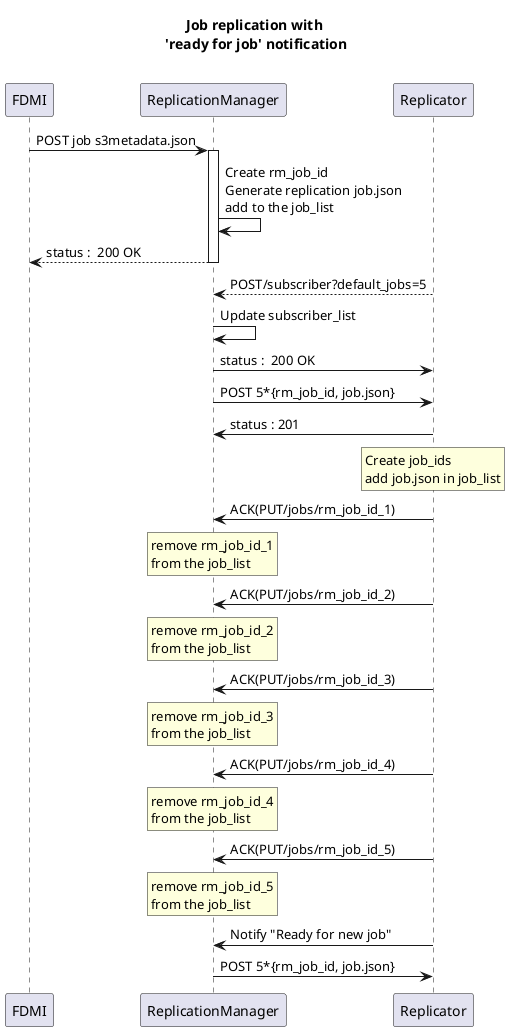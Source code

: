 @startuml

title Job replication with\n 'ready for job' notification\n

FDMI -> ReplicationManager: POST job s3metadata.json
activate ReplicationManager
ReplicationManager -> ReplicationManager : Create rm_job_id\nGenerate replication job.json\nadd to the job_list
return status :  200 OK

ReplicationManager <-- Replicator: POST/subscriber?default_jobs=5
ReplicationManager -> ReplicationManager : Update subscriber_list
ReplicationManager -> Replicator: status :  200 OK

ReplicationManager -> Replicator: POST 5*{rm_job_id, job.json}
Replicator -> ReplicationManager: status : 201

rnote over Replicator: Create job_ids\nadd job.json in job_list

Replicator -> ReplicationManager: ACK(PUT/jobs/rm_job_id_1)
rnote over ReplicationManager: remove rm_job_id_1\nfrom the job_list

Replicator -> ReplicationManager: ACK(PUT/jobs/rm_job_id_2)
rnote over ReplicationManager: remove rm_job_id_2\nfrom the job_list

Replicator -> ReplicationManager: ACK(PUT/jobs/rm_job_id_3)
rnote over ReplicationManager: remove rm_job_id_3\nfrom the job_list

Replicator -> ReplicationManager: ACK(PUT/jobs/rm_job_id_4)
rnote over ReplicationManager: remove rm_job_id_4\nfrom the job_list

Replicator -> ReplicationManager: ACK(PUT/jobs/rm_job_id_5)
rnote over ReplicationManager: remove rm_job_id_5\nfrom the job_list

Replicator -> ReplicationManager: Notify "Ready for new job"

ReplicationManager -> Replicator: POST 5*{rm_job_id, job.json}

@enduml
